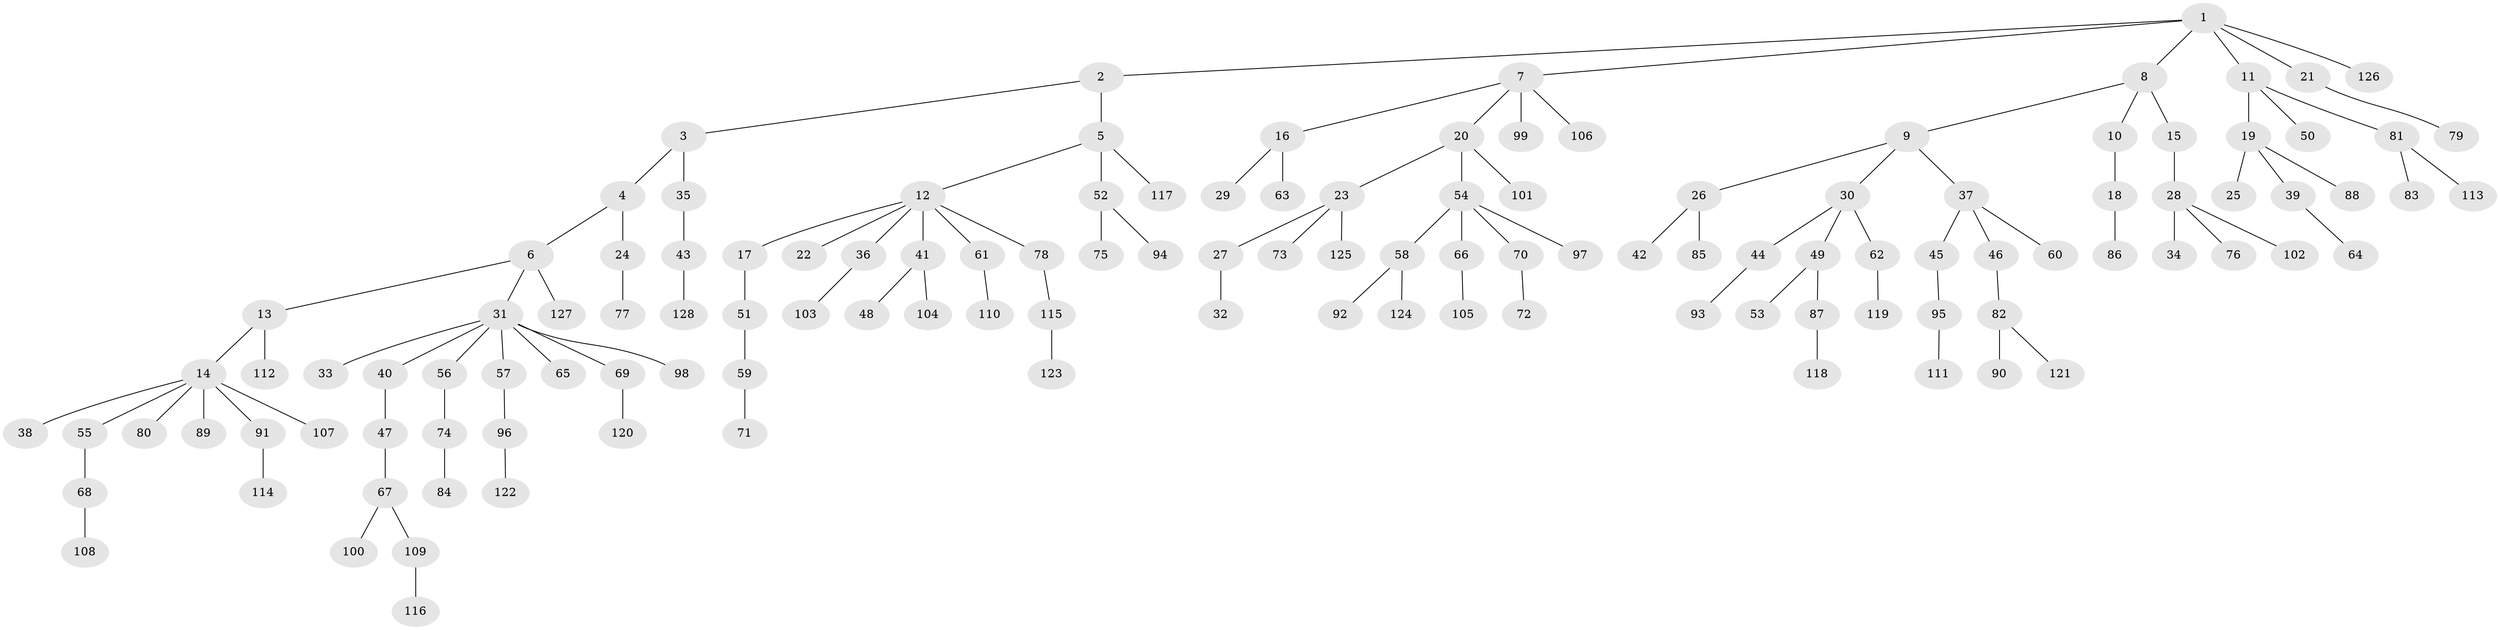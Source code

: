 // Generated by graph-tools (version 1.1) at 2025/36/03/09/25 02:36:43]
// undirected, 128 vertices, 127 edges
graph export_dot {
graph [start="1"]
  node [color=gray90,style=filled];
  1;
  2;
  3;
  4;
  5;
  6;
  7;
  8;
  9;
  10;
  11;
  12;
  13;
  14;
  15;
  16;
  17;
  18;
  19;
  20;
  21;
  22;
  23;
  24;
  25;
  26;
  27;
  28;
  29;
  30;
  31;
  32;
  33;
  34;
  35;
  36;
  37;
  38;
  39;
  40;
  41;
  42;
  43;
  44;
  45;
  46;
  47;
  48;
  49;
  50;
  51;
  52;
  53;
  54;
  55;
  56;
  57;
  58;
  59;
  60;
  61;
  62;
  63;
  64;
  65;
  66;
  67;
  68;
  69;
  70;
  71;
  72;
  73;
  74;
  75;
  76;
  77;
  78;
  79;
  80;
  81;
  82;
  83;
  84;
  85;
  86;
  87;
  88;
  89;
  90;
  91;
  92;
  93;
  94;
  95;
  96;
  97;
  98;
  99;
  100;
  101;
  102;
  103;
  104;
  105;
  106;
  107;
  108;
  109;
  110;
  111;
  112;
  113;
  114;
  115;
  116;
  117;
  118;
  119;
  120;
  121;
  122;
  123;
  124;
  125;
  126;
  127;
  128;
  1 -- 2;
  1 -- 7;
  1 -- 8;
  1 -- 11;
  1 -- 21;
  1 -- 126;
  2 -- 3;
  2 -- 5;
  3 -- 4;
  3 -- 35;
  4 -- 6;
  4 -- 24;
  5 -- 12;
  5 -- 52;
  5 -- 117;
  6 -- 13;
  6 -- 31;
  6 -- 127;
  7 -- 16;
  7 -- 20;
  7 -- 99;
  7 -- 106;
  8 -- 9;
  8 -- 10;
  8 -- 15;
  9 -- 26;
  9 -- 30;
  9 -- 37;
  10 -- 18;
  11 -- 19;
  11 -- 50;
  11 -- 81;
  12 -- 17;
  12 -- 22;
  12 -- 36;
  12 -- 41;
  12 -- 61;
  12 -- 78;
  13 -- 14;
  13 -- 112;
  14 -- 38;
  14 -- 55;
  14 -- 80;
  14 -- 89;
  14 -- 91;
  14 -- 107;
  15 -- 28;
  16 -- 29;
  16 -- 63;
  17 -- 51;
  18 -- 86;
  19 -- 25;
  19 -- 39;
  19 -- 88;
  20 -- 23;
  20 -- 54;
  20 -- 101;
  21 -- 79;
  23 -- 27;
  23 -- 73;
  23 -- 125;
  24 -- 77;
  26 -- 42;
  26 -- 85;
  27 -- 32;
  28 -- 34;
  28 -- 76;
  28 -- 102;
  30 -- 44;
  30 -- 49;
  30 -- 62;
  31 -- 33;
  31 -- 40;
  31 -- 56;
  31 -- 57;
  31 -- 65;
  31 -- 69;
  31 -- 98;
  35 -- 43;
  36 -- 103;
  37 -- 45;
  37 -- 46;
  37 -- 60;
  39 -- 64;
  40 -- 47;
  41 -- 48;
  41 -- 104;
  43 -- 128;
  44 -- 93;
  45 -- 95;
  46 -- 82;
  47 -- 67;
  49 -- 53;
  49 -- 87;
  51 -- 59;
  52 -- 75;
  52 -- 94;
  54 -- 58;
  54 -- 66;
  54 -- 70;
  54 -- 97;
  55 -- 68;
  56 -- 74;
  57 -- 96;
  58 -- 92;
  58 -- 124;
  59 -- 71;
  61 -- 110;
  62 -- 119;
  66 -- 105;
  67 -- 100;
  67 -- 109;
  68 -- 108;
  69 -- 120;
  70 -- 72;
  74 -- 84;
  78 -- 115;
  81 -- 83;
  81 -- 113;
  82 -- 90;
  82 -- 121;
  87 -- 118;
  91 -- 114;
  95 -- 111;
  96 -- 122;
  109 -- 116;
  115 -- 123;
}
